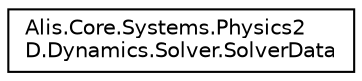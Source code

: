 digraph "Graphical Class Hierarchy"
{
 // LATEX_PDF_SIZE
  edge [fontname="Helvetica",fontsize="10",labelfontname="Helvetica",labelfontsize="10"];
  node [fontname="Helvetica",fontsize="10",shape=record];
  rankdir="LR";
  Node0 [label="Alis.Core.Systems.Physics2\lD.Dynamics.Solver.SolverData",height=0.2,width=0.4,color="black", fillcolor="white", style="filled",URL="$struct_alis_1_1_core_1_1_systems_1_1_physics2_d_1_1_dynamics_1_1_solver_1_1_solver_data.html",tooltip="The solver data"];
}
